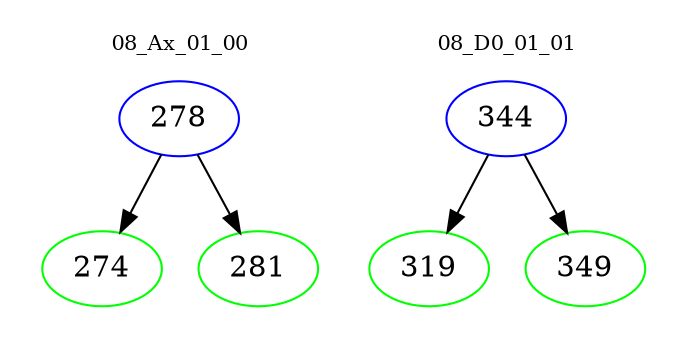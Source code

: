 digraph{
subgraph cluster_0 {
color = white
label = "08_Ax_01_00";
fontsize=10;
T0_278 [label="278", color="blue"]
T0_278 -> T0_274 [color="black"]
T0_274 [label="274", color="green"]
T0_278 -> T0_281 [color="black"]
T0_281 [label="281", color="green"]
}
subgraph cluster_1 {
color = white
label = "08_D0_01_01";
fontsize=10;
T1_344 [label="344", color="blue"]
T1_344 -> T1_319 [color="black"]
T1_319 [label="319", color="green"]
T1_344 -> T1_349 [color="black"]
T1_349 [label="349", color="green"]
}
}
